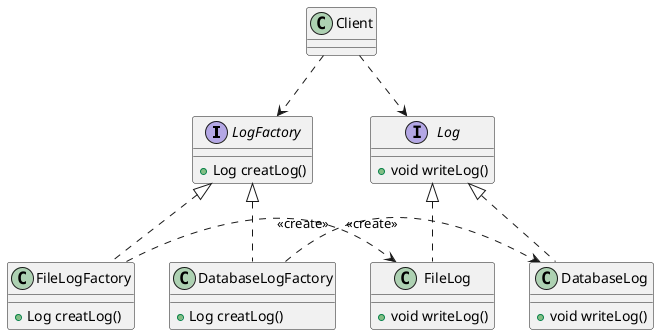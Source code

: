 @startuml 

skinparam DefaultFontName PingFangSC-Regular

interface LogFactory{
    + Log creatLog()
}
class FileLogFactory {
    + Log creatLog()
}
class DatabaseLogFactory {
    + Log creatLog()
}

interface Log{
    + void writeLog()
}
class FileLog{
    + void writeLog()
}
class DatabaseLog{
    + void writeLog()
}

Client .down.> LogFactory
Client .down.> Log
FileLogFactory .up.|> LogFactory
DatabaseLogFactory .up.|> LogFactory
FileLog .up.|> Log
DatabaseLog .up.|> Log
FileLogFactory .right.> FileLog : <<create>>
DatabaseLogFactory .right.> DatabaseLog : <<create>>
@enduml